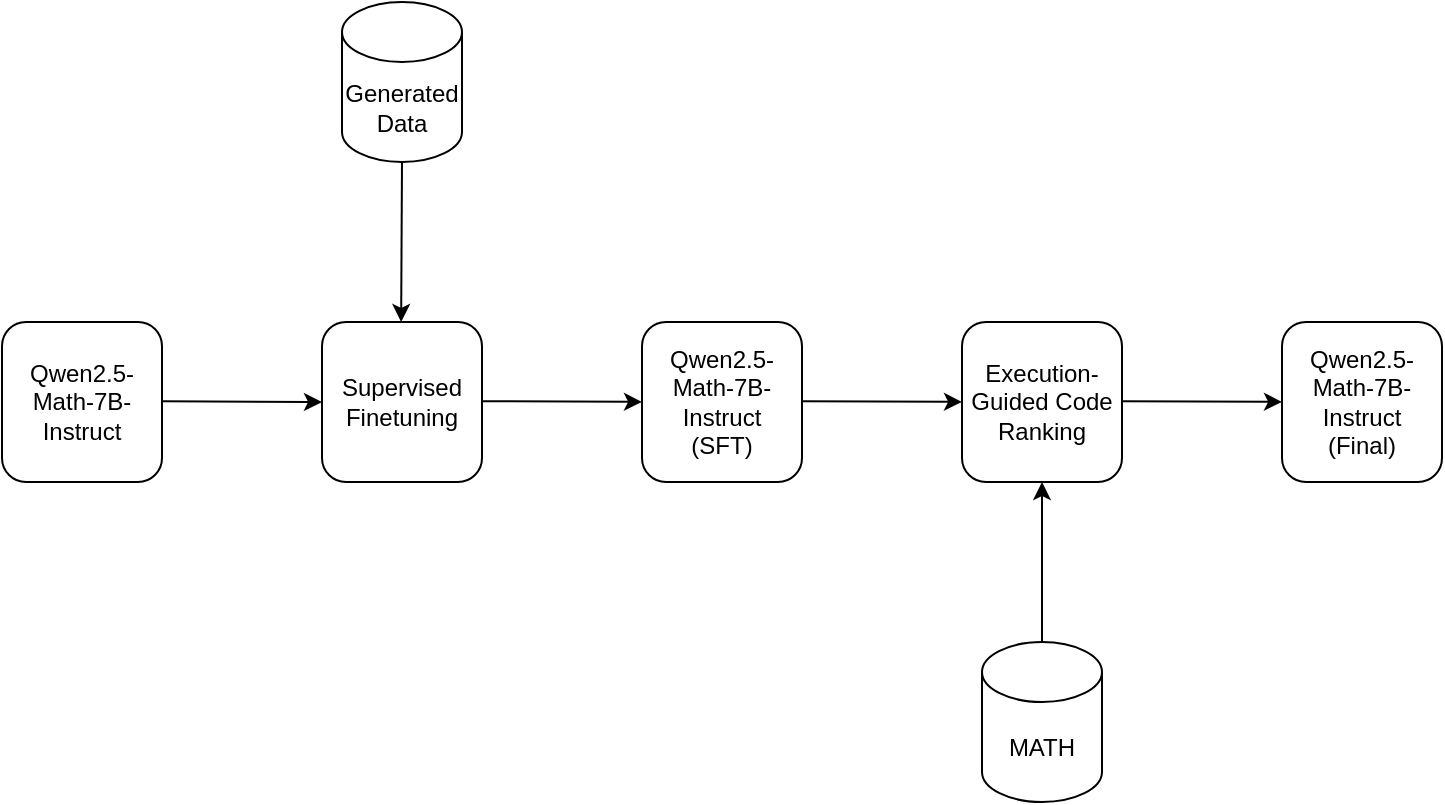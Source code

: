 <mxfile version="26.2.13">
  <diagram name="Page-1" id="XHyogXLRo3INj4Ytu3wB">
    <mxGraphModel dx="940" dy="647" grid="1" gridSize="10" guides="1" tooltips="1" connect="1" arrows="1" fold="1" page="1" pageScale="1" pageWidth="850" pageHeight="1100" math="0" shadow="0">
      <root>
        <mxCell id="0" />
        <mxCell id="1" parent="0" />
        <mxCell id="jL2TRYBVahgwNn8ED-fd-1" value="Qwen2.5-Math-7B-Instruct" style="rounded=1;whiteSpace=wrap;html=1;" vertex="1" parent="1">
          <mxGeometry x="80" y="200" width="80" height="80" as="geometry" />
        </mxCell>
        <mxCell id="jL2TRYBVahgwNn8ED-fd-3" value="Supervised Finetuning" style="rounded=1;whiteSpace=wrap;html=1;" vertex="1" parent="1">
          <mxGeometry x="240" y="200" width="80" height="80" as="geometry" />
        </mxCell>
        <mxCell id="jL2TRYBVahgwNn8ED-fd-4" value="Generated Data" style="shape=cylinder3;whiteSpace=wrap;html=1;boundedLbl=1;backgroundOutline=1;size=15;" vertex="1" parent="1">
          <mxGeometry x="250" y="40" width="60" height="80" as="geometry" />
        </mxCell>
        <mxCell id="jL2TRYBVahgwNn8ED-fd-5" value="Qwen2.5-Math-7B-Instruct&lt;div&gt;(SFT)&lt;/div&gt;" style="rounded=1;whiteSpace=wrap;html=1;" vertex="1" parent="1">
          <mxGeometry x="400" y="200" width="80" height="80" as="geometry" />
        </mxCell>
        <mxCell id="jL2TRYBVahgwNn8ED-fd-6" value="Execution-Guided Code Ranking" style="rounded=1;whiteSpace=wrap;html=1;" vertex="1" parent="1">
          <mxGeometry x="560" y="200" width="80" height="80" as="geometry" />
        </mxCell>
        <mxCell id="jL2TRYBVahgwNn8ED-fd-7" value="Qwen2.5-Math-7B-Instruct&lt;div&gt;(Final)&lt;/div&gt;" style="rounded=1;whiteSpace=wrap;html=1;" vertex="1" parent="1">
          <mxGeometry x="720" y="200" width="80" height="80" as="geometry" />
        </mxCell>
        <mxCell id="jL2TRYBVahgwNn8ED-fd-8" value="MATH" style="shape=cylinder3;whiteSpace=wrap;html=1;boundedLbl=1;backgroundOutline=1;size=15;" vertex="1" parent="1">
          <mxGeometry x="570" y="360" width="60" height="80" as="geometry" />
        </mxCell>
        <mxCell id="jL2TRYBVahgwNn8ED-fd-9" value="" style="endArrow=classic;html=1;rounded=0;" edge="1" parent="1">
          <mxGeometry width="50" height="50" relative="1" as="geometry">
            <mxPoint x="160" y="239.67" as="sourcePoint" />
            <mxPoint x="240" y="240" as="targetPoint" />
          </mxGeometry>
        </mxCell>
        <mxCell id="jL2TRYBVahgwNn8ED-fd-10" value="" style="endArrow=classic;html=1;rounded=0;" edge="1" parent="1">
          <mxGeometry width="50" height="50" relative="1" as="geometry">
            <mxPoint x="320" y="239.62" as="sourcePoint" />
            <mxPoint x="400" y="239.95" as="targetPoint" />
          </mxGeometry>
        </mxCell>
        <mxCell id="jL2TRYBVahgwNn8ED-fd-11" value="" style="endArrow=classic;html=1;rounded=0;" edge="1" parent="1">
          <mxGeometry width="50" height="50" relative="1" as="geometry">
            <mxPoint x="480" y="239.62" as="sourcePoint" />
            <mxPoint x="560" y="239.95" as="targetPoint" />
          </mxGeometry>
        </mxCell>
        <mxCell id="jL2TRYBVahgwNn8ED-fd-12" value="" style="endArrow=classic;html=1;rounded=0;" edge="1" parent="1">
          <mxGeometry width="50" height="50" relative="1" as="geometry">
            <mxPoint x="640" y="239.62" as="sourcePoint" />
            <mxPoint x="720" y="239.95" as="targetPoint" />
          </mxGeometry>
        </mxCell>
        <mxCell id="jL2TRYBVahgwNn8ED-fd-13" value="" style="endArrow=classic;html=1;rounded=0;entryX=0.5;entryY=1;entryDx=0;entryDy=0;" edge="1" parent="1" target="jL2TRYBVahgwNn8ED-fd-6">
          <mxGeometry width="50" height="50" relative="1" as="geometry">
            <mxPoint x="600" y="360" as="sourcePoint" />
            <mxPoint x="680" y="360.33" as="targetPoint" />
          </mxGeometry>
        </mxCell>
        <mxCell id="jL2TRYBVahgwNn8ED-fd-14" value="" style="endArrow=classic;html=1;rounded=0;entryX=0.5;entryY=1;entryDx=0;entryDy=0;exitX=0.5;exitY=1;exitDx=0;exitDy=0;exitPerimeter=0;" edge="1" parent="1" source="jL2TRYBVahgwNn8ED-fd-4">
          <mxGeometry width="50" height="50" relative="1" as="geometry">
            <mxPoint x="279.57" y="130" as="sourcePoint" />
            <mxPoint x="279.57" y="200" as="targetPoint" />
          </mxGeometry>
        </mxCell>
      </root>
    </mxGraphModel>
  </diagram>
</mxfile>
